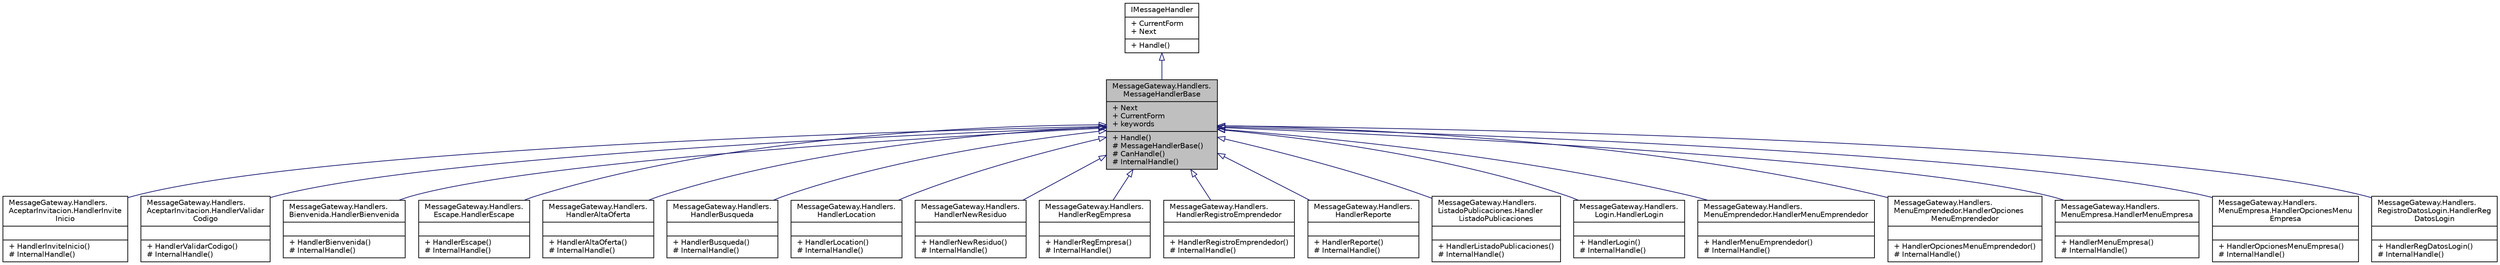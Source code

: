 digraph "MessageGateway.Handlers.MessageHandlerBase"
{
 // INTERACTIVE_SVG=YES
 // LATEX_PDF_SIZE
  edge [fontname="Helvetica",fontsize="10",labelfontname="Helvetica",labelfontsize="10"];
  node [fontname="Helvetica",fontsize="10",shape=record];
  Node1 [label="{MessageGateway.Handlers.\lMessageHandlerBase\n|+ Next\l+ CurrentForm\l+ keywords\l|+ Handle()\l# MessageHandlerBase()\l# CanHandle()\l# InternalHandle()\l}",height=0.2,width=0.4,color="black", fillcolor="grey75", style="filled", fontcolor="black",tooltip="Superclase a todos los handlers."];
  Node2 -> Node1 [dir="back",color="midnightblue",fontsize="10",style="solid",arrowtail="onormal",fontname="Helvetica"];
  Node2 [label="{IMessageHandler\n|+ CurrentForm\l+ Next\l|+ Handle()\l}",height=0.2,width=0.4,color="black", fillcolor="white", style="filled",URL="$interfaceMessageGateway_1_1Handlers_1_1IMessageHandler.html",tooltip="Interfaz que engloba a los handlers y sus metodos y propiedades basicos."];
  Node1 -> Node3 [dir="back",color="midnightblue",fontsize="10",style="solid",arrowtail="onormal",fontname="Helvetica"];
  Node3 [label="{MessageGateway.Handlers.\lAceptarInvitacion.HandlerInvite\lInicio\n||+ HandlerInviteInicio()\l# InternalHandle()\l}",height=0.2,width=0.4,color="black", fillcolor="white", style="filled",URL="$classMessageGateway_1_1Handlers_1_1AceptarInvitacion_1_1HandlerInviteInicio.html",tooltip="Handler de invitaciones, inicio."];
  Node1 -> Node4 [dir="back",color="midnightblue",fontsize="10",style="solid",arrowtail="onormal",fontname="Helvetica"];
  Node4 [label="{MessageGateway.Handlers.\lAceptarInvitacion.HandlerValidar\lCodigo\n||+ HandlerValidarCodigo()\l# InternalHandle()\l}",height=0.2,width=0.4,color="black", fillcolor="white", style="filled",URL="$classMessageGateway_1_1Handlers_1_1AceptarInvitacion_1_1HandlerValidarCodigo.html",tooltip="Handler que tomara un token y revisara en base de datos si es valido."];
  Node1 -> Node5 [dir="back",color="midnightblue",fontsize="10",style="solid",arrowtail="onormal",fontname="Helvetica"];
  Node5 [label="{MessageGateway.Handlers.\lBienvenida.HandlerBienvenida\n||+ HandlerBienvenida()\l# InternalHandle()\l}",height=0.2,width=0.4,color="black", fillcolor="white", style="filled",URL="$classMessageGateway_1_1Handlers_1_1Bienvenida_1_1HandlerBienvenida.html",tooltip="Handler principal de bienvenida al user."];
  Node1 -> Node6 [dir="back",color="midnightblue",fontsize="10",style="solid",arrowtail="onormal",fontname="Helvetica"];
  Node6 [label="{MessageGateway.Handlers.\lEscape.HandlerEscape\n||+ HandlerEscape()\l# InternalHandle()\l}",height=0.2,width=0.4,color="black", fillcolor="white", style="filled",URL="$classMessageGateway_1_1Handlers_1_1Escape_1_1HandlerEscape.html",tooltip="Handler que permite en cualquier estado de conversación que se encuentre, cancelar el proceso y volve..."];
  Node1 -> Node7 [dir="back",color="midnightblue",fontsize="10",style="solid",arrowtail="onormal",fontname="Helvetica"];
  Node7 [label="{MessageGateway.Handlers.\lHandlerAltaOferta\n||+ HandlerAltaOferta()\l# InternalHandle()\l}",height=0.2,width=0.4,color="black", fillcolor="white", style="filled",URL="$classMessageGateway_1_1Handlers_1_1HandlerAltaOferta.html",tooltip="Handler principal de la creacion de publicaciones."];
  Node1 -> Node8 [dir="back",color="midnightblue",fontsize="10",style="solid",arrowtail="onormal",fontname="Helvetica"];
  Node8 [label="{MessageGateway.Handlers.\lHandlerBusqueda\n||+ HandlerBusqueda()\l# InternalHandle()\l}",height=0.2,width=0.4,color="black", fillcolor="white", style="filled",URL="$classMessageGateway_1_1Handlers_1_1HandlerBusqueda.html",tooltip="Handler principal de la búsqueda de ofertas."];
  Node1 -> Node9 [dir="back",color="midnightblue",fontsize="10",style="solid",arrowtail="onormal",fontname="Helvetica"];
  Node9 [label="{MessageGateway.Handlers.\lHandlerLocation\n||+ HandlerLocation()\l# InternalHandle()\l}",height=0.2,width=0.4,color="black", fillcolor="white", style="filled",URL="$classMessageGateway_1_1Handlers_1_1HandlerLocation.html",tooltip="Handler encargado de tomar datos para generar un Location."];
  Node1 -> Node10 [dir="back",color="midnightblue",fontsize="10",style="solid",arrowtail="onormal",fontname="Helvetica"];
  Node10 [label="{MessageGateway.Handlers.\lHandlerNewResiduo\n||+ HandlerNewResiduo()\l# InternalHandle()\l}",height=0.2,width=0.4,color="black", fillcolor="white", style="filled",URL="$classMessageGateway_1_1Handlers_1_1HandlerNewResiduo.html",tooltip="Handler con el destino de crear un residuo."];
  Node1 -> Node11 [dir="back",color="midnightblue",fontsize="10",style="solid",arrowtail="onormal",fontname="Helvetica"];
  Node11 [label="{MessageGateway.Handlers.\lHandlerRegEmpresa\n||+ HandlerRegEmpresa()\l# InternalHandle()\l}",height=0.2,width=0.4,color="black", fillcolor="white", style="filled",URL="$classMessageGateway_1_1Handlers_1_1HandlerRegEmpresa.html",tooltip="Handler encargado de crear una nueva empresa."];
  Node1 -> Node12 [dir="back",color="midnightblue",fontsize="10",style="solid",arrowtail="onormal",fontname="Helvetica"];
  Node12 [label="{MessageGateway.Handlers.\lHandlerRegistroEmprendedor\n||+ HandlerRegistroEmprendedor()\l# InternalHandle()\l}",height=0.2,width=0.4,color="black", fillcolor="white", style="filled",URL="$classMessageGateway_1_1Handlers_1_1HandlerRegistroEmprendedor.html",tooltip="Handler principal del registro de emprendedores."];
  Node1 -> Node13 [dir="back",color="midnightblue",fontsize="10",style="solid",arrowtail="onormal",fontname="Helvetica"];
  Node13 [label="{MessageGateway.Handlers.\lHandlerReporte\n||+ HandlerReporte()\l# InternalHandle()\l}",height=0.2,width=0.4,color="black", fillcolor="white", style="filled",URL="$classMessageGateway_1_1Handlers_1_1HandlerReporte.html",tooltip="Handler de creación de los reportes."];
  Node1 -> Node14 [dir="back",color="midnightblue",fontsize="10",style="solid",arrowtail="onormal",fontname="Helvetica"];
  Node14 [label="{MessageGateway.Handlers.\lListadoPublicaciones.Handler\lListadoPublicaciones\n||+ HandlerListadoPublicaciones()\l# InternalHandle()\l}",height=0.2,width=0.4,color="black", fillcolor="white", style="filled",URL="$classMessageGateway_1_1Handlers_1_1ListadoPublicaciones_1_1HandlerListadoPublicaciones.html",tooltip="Handler encargado de mostrar publicaciones según los filtros aplicados por el usuario."];
  Node1 -> Node15 [dir="back",color="midnightblue",fontsize="10",style="solid",arrowtail="onormal",fontname="Helvetica"];
  Node15 [label="{MessageGateway.Handlers.\lLogin.HandlerLogin\n||+ HandlerLogin()\l# InternalHandle()\l}",height=0.2,width=0.4,color="black", fillcolor="white", style="filled",URL="$classMessageGateway_1_1Handlers_1_1Login_1_1HandlerLogin.html",tooltip="Handler encargado de tomar inicio de sesion y corroborar datos en base de datos."];
  Node1 -> Node16 [dir="back",color="midnightblue",fontsize="10",style="solid",arrowtail="onormal",fontname="Helvetica"];
  Node16 [label="{MessageGateway.Handlers.\lMenuEmprendedor.HandlerMenuEmprendedor\n||+ HandlerMenuEmprendedor()\l# InternalHandle()\l}",height=0.2,width=0.4,color="black", fillcolor="white", style="filled",URL="$classMessageGateway_1_1Handlers_1_1MenuEmprendedor_1_1HandlerMenuEmprendedor.html",tooltip="Handler principal del menú del emprendedor."];
  Node1 -> Node17 [dir="back",color="midnightblue",fontsize="10",style="solid",arrowtail="onormal",fontname="Helvetica"];
  Node17 [label="{MessageGateway.Handlers.\lMenuEmprendedor.HandlerOpciones\lMenuEmprendedor\n||+ HandlerOpcionesMenuEmprendedor()\l# InternalHandle()\l}",height=0.2,width=0.4,color="black", fillcolor="white", style="filled",URL="$classMessageGateway_1_1Handlers_1_1MenuEmprendedor_1_1HandlerOpcionesMenuEmprendedor.html",tooltip="Handler que según la opción seleccionada, redirecciona al formulario correspondiente a la acción."];
  Node1 -> Node18 [dir="back",color="midnightblue",fontsize="10",style="solid",arrowtail="onormal",fontname="Helvetica"];
  Node18 [label="{MessageGateway.Handlers.\lMenuEmpresa.HandlerMenuEmpresa\n||+ HandlerMenuEmpresa()\l# InternalHandle()\l}",height=0.2,width=0.4,color="black", fillcolor="white", style="filled",URL="$classMessageGateway_1_1Handlers_1_1MenuEmpresa_1_1HandlerMenuEmpresa.html",tooltip="Handler principal del menu de empresa."];
  Node1 -> Node19 [dir="back",color="midnightblue",fontsize="10",style="solid",arrowtail="onormal",fontname="Helvetica"];
  Node19 [label="{MessageGateway.Handlers.\lMenuEmpresa.HandlerOpcionesMenu\lEmpresa\n||+ HandlerOpcionesMenuEmpresa()\l# InternalHandle()\l}",height=0.2,width=0.4,color="black", fillcolor="white", style="filled",URL="$classMessageGateway_1_1Handlers_1_1MenuEmpresa_1_1HandlerOpcionesMenuEmpresa.html",tooltip="Handler que según la opción seleccionada, redirecciona al formulario correspondiente a la acción."];
  Node1 -> Node20 [dir="back",color="midnightblue",fontsize="10",style="solid",arrowtail="onormal",fontname="Helvetica"];
  Node20 [label="{MessageGateway.Handlers.\lRegistroDatosLogin.HandlerReg\lDatosLogin\n||+ HandlerRegDatosLogin()\l# InternalHandle()\l}",height=0.2,width=0.4,color="black", fillcolor="white", style="filled",URL="$classMessageGateway_1_1Handlers_1_1RegistroDatosLogin_1_1HandlerRegDatosLogin.html",tooltip="Handler que permite crear un nuevo datosLogin."];
}

